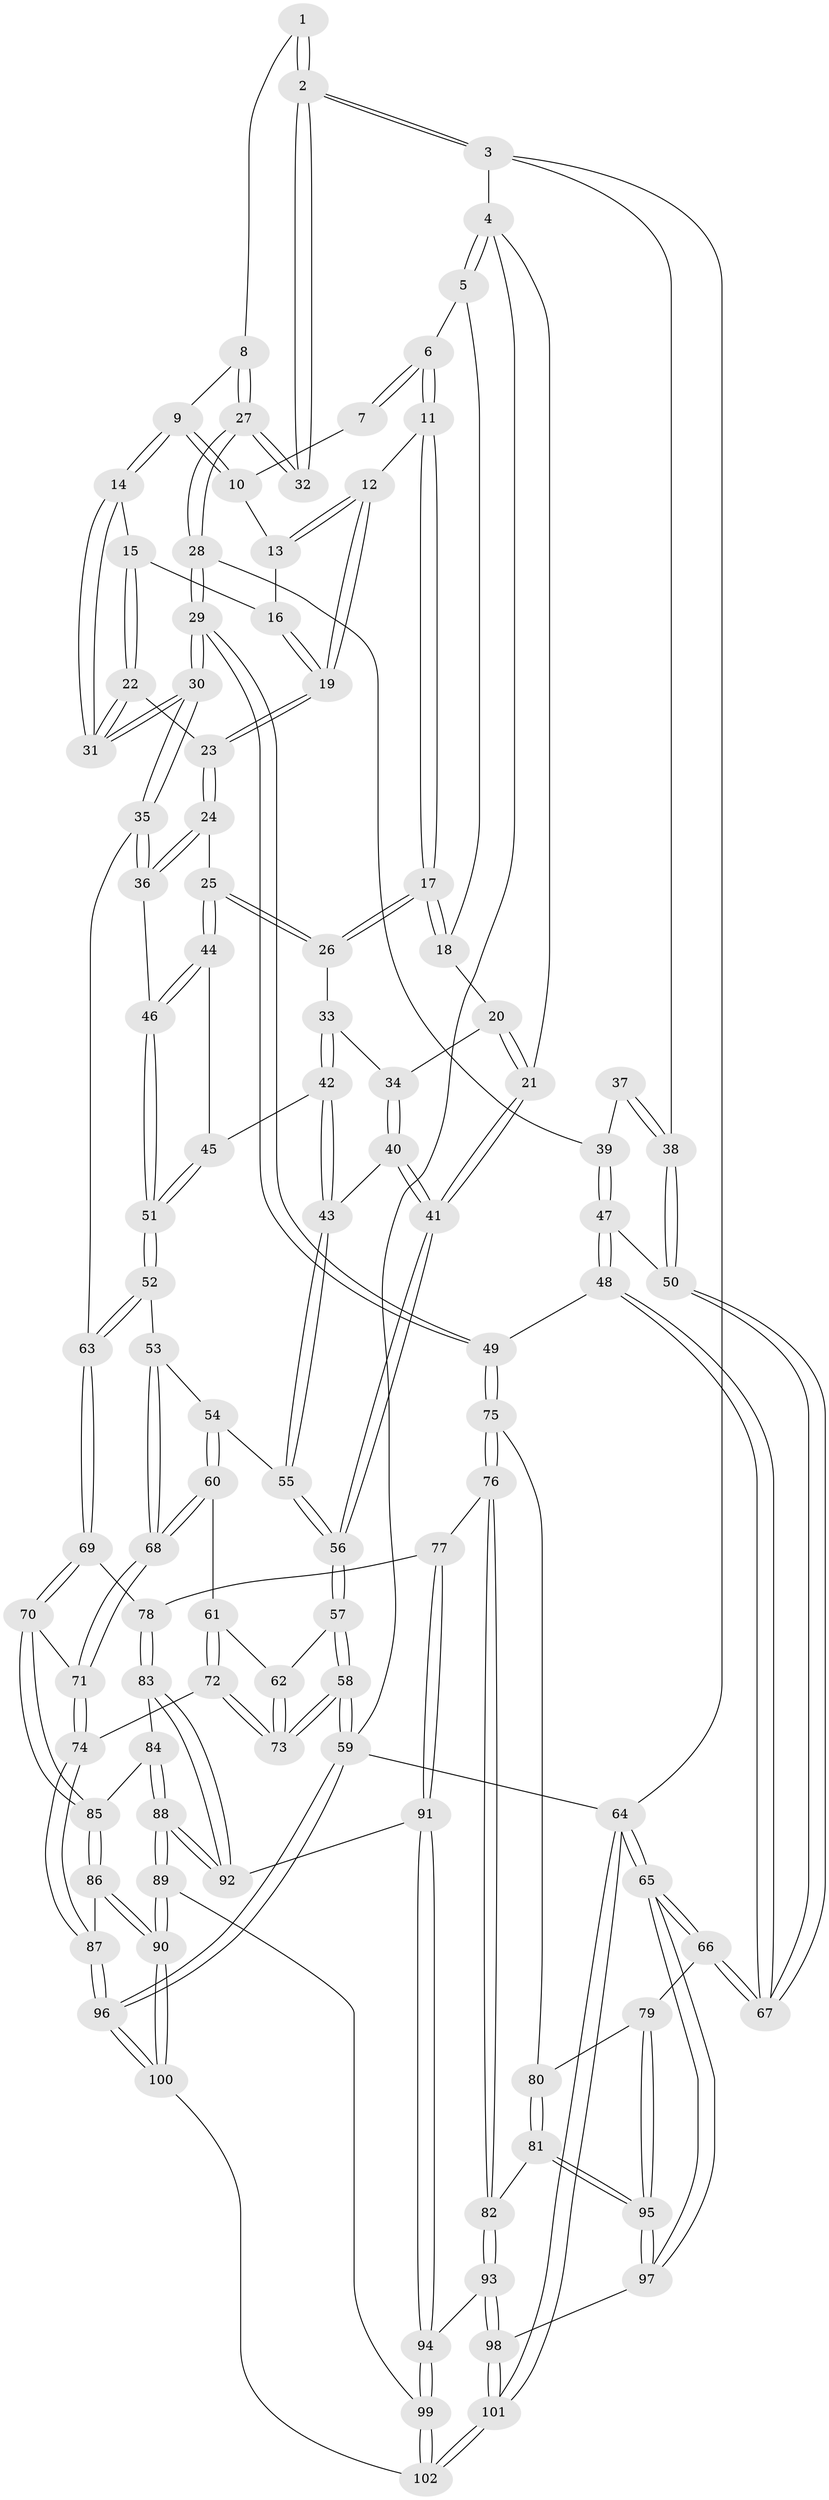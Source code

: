 // Generated by graph-tools (version 1.1) at 2025/27/03/09/25 03:27:04]
// undirected, 102 vertices, 252 edges
graph export_dot {
graph [start="1"]
  node [color=gray90,style=filled];
  1 [pos="+0.9126862179460555+0"];
  2 [pos="+1+0"];
  3 [pos="+1+0"];
  4 [pos="+0+0"];
  5 [pos="+0.12903415512155686+0"];
  6 [pos="+0.40055130681536383+0"];
  7 [pos="+0.68461856764961+0"];
  8 [pos="+0.7989459166444288+0.09413321911095437"];
  9 [pos="+0.7643212018635733+0.08470125253239483"];
  10 [pos="+0.683389302070185+0"];
  11 [pos="+0.4342250620188081+0.008734978768244604"];
  12 [pos="+0.5124308281701401+0.08198992761260829"];
  13 [pos="+0.6500777353774003+0"];
  14 [pos="+0.7031924365226514+0.11631768750873547"];
  15 [pos="+0.6543267844680976+0.07568437515115269"];
  16 [pos="+0.6460093118186616+0.05835411655954125"];
  17 [pos="+0.3610675592750683+0.11744461780273134"];
  18 [pos="+0.24806727843732213+0.0578697989985898"];
  19 [pos="+0.5180706822705973+0.09049258078648435"];
  20 [pos="+0.2225745293483763+0.12980817431194533"];
  21 [pos="+0+0"];
  22 [pos="+0.5910896536430631+0.13881031333581823"];
  23 [pos="+0.5252399159230584+0.11226017039934244"];
  24 [pos="+0.5212022587892681+0.12544565482804299"];
  25 [pos="+0.4109992899563801+0.21065772014711123"];
  26 [pos="+0.3537104888377301+0.15053126584131543"];
  27 [pos="+0.8293182581706127+0.11408254339975502"];
  28 [pos="+0.8248481873555104+0.15133833768395882"];
  29 [pos="+0.6990815321251478+0.4136887287849006"];
  30 [pos="+0.6944591178044471+0.411280774538628"];
  31 [pos="+0.6682654567870182+0.21810416945891922"];
  32 [pos="+0.8617635707425614+0.1029532174537654"];
  33 [pos="+0.343917187173398+0.1558190326829195"];
  34 [pos="+0.2289102776706659+0.14913530178614612"];
  35 [pos="+0.6600951148270917+0.40716548426944016"];
  36 [pos="+0.5401747134618254+0.3304916119448835"];
  37 [pos="+0.9383710551578338+0.1508350965613076"];
  38 [pos="+1+0"];
  39 [pos="+0.939260502177883+0.24550633892054607"];
  40 [pos="+0.20591954716576857+0.19019174843407885"];
  41 [pos="+0+0.011068357347111884"];
  42 [pos="+0.2675115014505912+0.28270830231982946"];
  43 [pos="+0.21299730657781296+0.28949986311094006"];
  44 [pos="+0.4414931776988631+0.2952620244090762"];
  45 [pos="+0.2975300596586969+0.29631978402756814"];
  46 [pos="+0.45594233741919454+0.30787713275882816"];
  47 [pos="+0.9564680084858721+0.3012976488873425"];
  48 [pos="+0.7271182360668771+0.4218315770164569"];
  49 [pos="+0.712518874924602+0.42548520328282435"];
  50 [pos="+1+0.3103463217764737"];
  51 [pos="+0.3397808141755769+0.4313196648133104"];
  52 [pos="+0.3324959780142412+0.4495619209892055"];
  53 [pos="+0.2919209041347591+0.46576103778058403"];
  54 [pos="+0.1686706512334277+0.34176309289610923"];
  55 [pos="+0.1668722718165197+0.3295805122025594"];
  56 [pos="+0+0.1603740436462621"];
  57 [pos="+0+0.40663270757427245"];
  58 [pos="+0+0.8465631199110113"];
  59 [pos="+0+1"];
  60 [pos="+0.09707380264081697+0.497580119619778"];
  61 [pos="+0.08881037457012189+0.49860239644254156"];
  62 [pos="+0.05916072543640917+0.49883415521063257"];
  63 [pos="+0.4596663107216393+0.5180455614514571"];
  64 [pos="+1+1"];
  65 [pos="+1+1"];
  66 [pos="+1+0.6095953164274428"];
  67 [pos="+1+0.5586572628374531"];
  68 [pos="+0.2281692774871059+0.5991618864087827"];
  69 [pos="+0.4193109312483228+0.6238125647728665"];
  70 [pos="+0.352964138349409+0.6580116653099937"];
  71 [pos="+0.23504803561639642+0.6299836110868569"];
  72 [pos="+0.05574389208530706+0.7321000141470002"];
  73 [pos="+0+0.740460248214934"];
  74 [pos="+0.1596394553099411+0.7288643145775637"];
  75 [pos="+0.7137965351156714+0.43434348856034954"];
  76 [pos="+0.640339208508659+0.6747354990361398"];
  77 [pos="+0.6232924033580651+0.6870421291130743"];
  78 [pos="+0.48688811294132567+0.6630031969382048"];
  79 [pos="+1+0.6254595845586649"];
  80 [pos="+0.8673526097652849+0.6174031492583343"];
  81 [pos="+0.8485885248672089+0.8019823451041227"];
  82 [pos="+0.7907951856655964+0.8000689516617168"];
  83 [pos="+0.462004344254391+0.8031770835147414"];
  84 [pos="+0.38038670282919396+0.7400746077631827"];
  85 [pos="+0.37464788987310965+0.7343598832772061"];
  86 [pos="+0.2663511787011222+0.8775228476184338"];
  87 [pos="+0.19864678731761548+0.8133646680361065"];
  88 [pos="+0.3631437253101581+0.9118823101621978"];
  89 [pos="+0.33524001797147523+0.9462024806190924"];
  90 [pos="+0.31210563293205373+0.9646761148623296"];
  91 [pos="+0.5586219597434376+0.8298928112195512"];
  92 [pos="+0.46507566784321747+0.8075794198177317"];
  93 [pos="+0.7041887669997403+0.8797693464200704"];
  94 [pos="+0.5798996177994702+0.8854171991409744"];
  95 [pos="+0.8533066481147399+0.8056211176985931"];
  96 [pos="+0+1"];
  97 [pos="+0.8715276149788648+0.8350205688936259"];
  98 [pos="+0.8009291393047357+1"];
  99 [pos="+0.5766500919703703+0.896828711634322"];
  100 [pos="+0.29325132872100584+1"];
  101 [pos="+0.8004110998974057+1"];
  102 [pos="+0.5711317469616412+1"];
  1 -- 2;
  1 -- 2;
  1 -- 8;
  2 -- 3;
  2 -- 3;
  2 -- 32;
  2 -- 32;
  3 -- 4;
  3 -- 38;
  3 -- 64;
  4 -- 5;
  4 -- 5;
  4 -- 21;
  4 -- 59;
  5 -- 6;
  5 -- 18;
  6 -- 7;
  6 -- 7;
  6 -- 11;
  6 -- 11;
  7 -- 10;
  8 -- 9;
  8 -- 27;
  8 -- 27;
  9 -- 10;
  9 -- 10;
  9 -- 14;
  9 -- 14;
  10 -- 13;
  11 -- 12;
  11 -- 17;
  11 -- 17;
  12 -- 13;
  12 -- 13;
  12 -- 19;
  12 -- 19;
  13 -- 16;
  14 -- 15;
  14 -- 31;
  14 -- 31;
  15 -- 16;
  15 -- 22;
  15 -- 22;
  16 -- 19;
  16 -- 19;
  17 -- 18;
  17 -- 18;
  17 -- 26;
  17 -- 26;
  18 -- 20;
  19 -- 23;
  19 -- 23;
  20 -- 21;
  20 -- 21;
  20 -- 34;
  21 -- 41;
  21 -- 41;
  22 -- 23;
  22 -- 31;
  22 -- 31;
  23 -- 24;
  23 -- 24;
  24 -- 25;
  24 -- 36;
  24 -- 36;
  25 -- 26;
  25 -- 26;
  25 -- 44;
  25 -- 44;
  26 -- 33;
  27 -- 28;
  27 -- 28;
  27 -- 32;
  27 -- 32;
  28 -- 29;
  28 -- 29;
  28 -- 39;
  29 -- 30;
  29 -- 30;
  29 -- 49;
  29 -- 49;
  30 -- 31;
  30 -- 31;
  30 -- 35;
  30 -- 35;
  33 -- 34;
  33 -- 42;
  33 -- 42;
  34 -- 40;
  34 -- 40;
  35 -- 36;
  35 -- 36;
  35 -- 63;
  36 -- 46;
  37 -- 38;
  37 -- 38;
  37 -- 39;
  38 -- 50;
  38 -- 50;
  39 -- 47;
  39 -- 47;
  40 -- 41;
  40 -- 41;
  40 -- 43;
  41 -- 56;
  41 -- 56;
  42 -- 43;
  42 -- 43;
  42 -- 45;
  43 -- 55;
  43 -- 55;
  44 -- 45;
  44 -- 46;
  44 -- 46;
  45 -- 51;
  45 -- 51;
  46 -- 51;
  46 -- 51;
  47 -- 48;
  47 -- 48;
  47 -- 50;
  48 -- 49;
  48 -- 67;
  48 -- 67;
  49 -- 75;
  49 -- 75;
  50 -- 67;
  50 -- 67;
  51 -- 52;
  51 -- 52;
  52 -- 53;
  52 -- 63;
  52 -- 63;
  53 -- 54;
  53 -- 68;
  53 -- 68;
  54 -- 55;
  54 -- 60;
  54 -- 60;
  55 -- 56;
  55 -- 56;
  56 -- 57;
  56 -- 57;
  57 -- 58;
  57 -- 58;
  57 -- 62;
  58 -- 59;
  58 -- 59;
  58 -- 73;
  58 -- 73;
  59 -- 96;
  59 -- 96;
  59 -- 64;
  60 -- 61;
  60 -- 68;
  60 -- 68;
  61 -- 62;
  61 -- 72;
  61 -- 72;
  62 -- 73;
  62 -- 73;
  63 -- 69;
  63 -- 69;
  64 -- 65;
  64 -- 65;
  64 -- 101;
  64 -- 101;
  65 -- 66;
  65 -- 66;
  65 -- 97;
  65 -- 97;
  66 -- 67;
  66 -- 67;
  66 -- 79;
  68 -- 71;
  68 -- 71;
  69 -- 70;
  69 -- 70;
  69 -- 78;
  70 -- 71;
  70 -- 85;
  70 -- 85;
  71 -- 74;
  71 -- 74;
  72 -- 73;
  72 -- 73;
  72 -- 74;
  74 -- 87;
  74 -- 87;
  75 -- 76;
  75 -- 76;
  75 -- 80;
  76 -- 77;
  76 -- 82;
  76 -- 82;
  77 -- 78;
  77 -- 91;
  77 -- 91;
  78 -- 83;
  78 -- 83;
  79 -- 80;
  79 -- 95;
  79 -- 95;
  80 -- 81;
  80 -- 81;
  81 -- 82;
  81 -- 95;
  81 -- 95;
  82 -- 93;
  82 -- 93;
  83 -- 84;
  83 -- 92;
  83 -- 92;
  84 -- 85;
  84 -- 88;
  84 -- 88;
  85 -- 86;
  85 -- 86;
  86 -- 87;
  86 -- 90;
  86 -- 90;
  87 -- 96;
  87 -- 96;
  88 -- 89;
  88 -- 89;
  88 -- 92;
  88 -- 92;
  89 -- 90;
  89 -- 90;
  89 -- 99;
  90 -- 100;
  90 -- 100;
  91 -- 92;
  91 -- 94;
  91 -- 94;
  93 -- 94;
  93 -- 98;
  93 -- 98;
  94 -- 99;
  94 -- 99;
  95 -- 97;
  95 -- 97;
  96 -- 100;
  96 -- 100;
  97 -- 98;
  98 -- 101;
  98 -- 101;
  99 -- 102;
  99 -- 102;
  100 -- 102;
  101 -- 102;
  101 -- 102;
}

